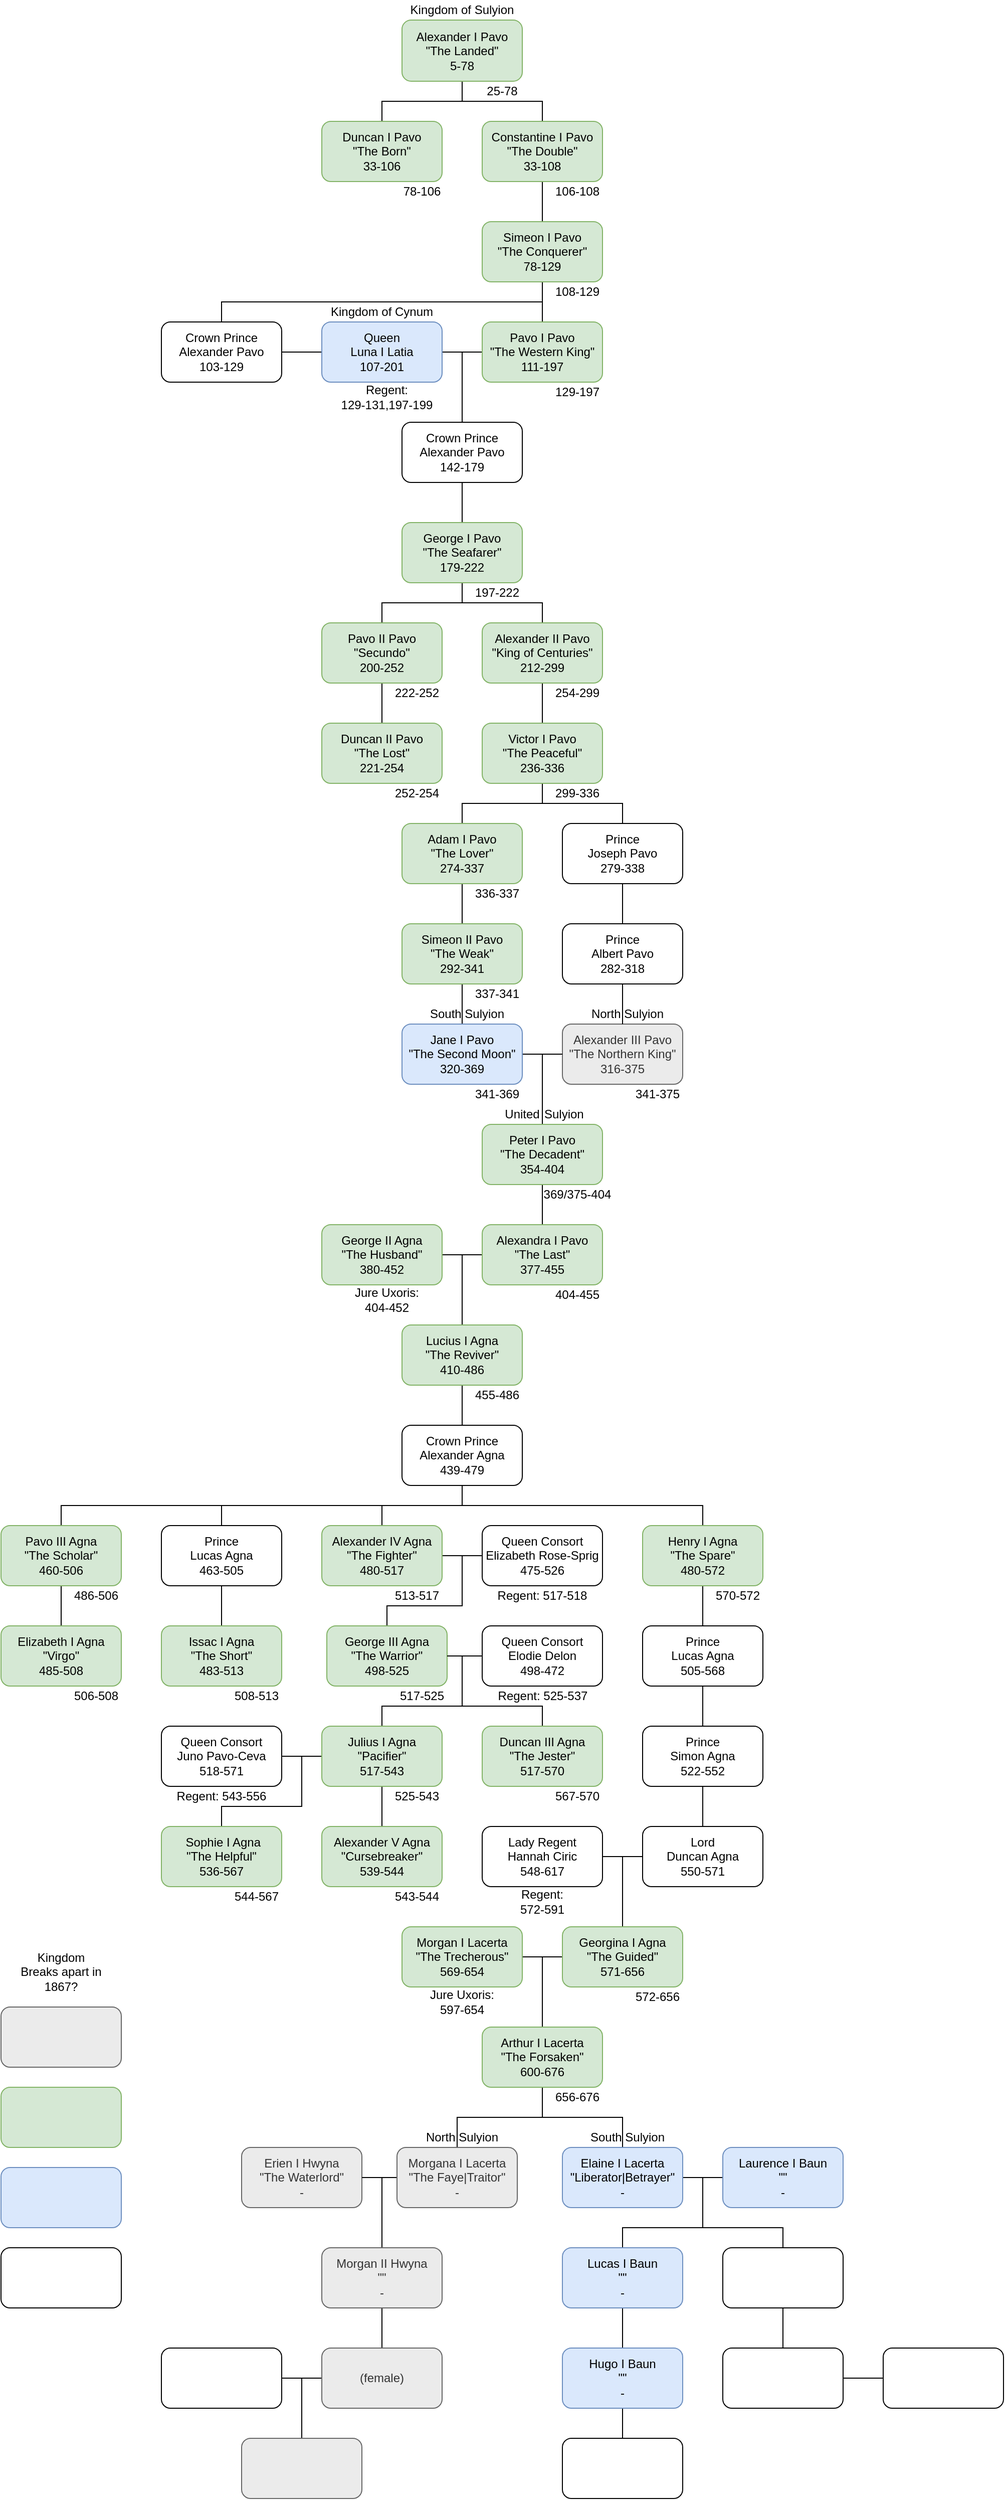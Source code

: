 <mxfile version="20.8.10" type="device"><diagram id="zyraeVjW2Bd-Q2xlx6y6" name="Page-1"><mxGraphModel dx="875" dy="524" grid="1" gridSize="10" guides="1" tooltips="1" connect="1" arrows="1" fold="1" page="1" pageScale="1" pageWidth="850" pageHeight="1100" math="0" shadow="0"><root><mxCell id="0"/><mxCell id="1" parent="0"/><mxCell id="Yns52e4Zez9bQJnsiGdB-12" style="edgeStyle=orthogonalEdgeStyle;rounded=0;orthogonalLoop=1;jettySize=auto;html=1;exitX=0.5;exitY=1;exitDx=0;exitDy=0;entryX=0.5;entryY=0;entryDx=0;entryDy=0;fontSize=10;endArrow=none;endFill=0;" parent="1" source="Yns52e4Zez9bQJnsiGdB-1" target="Yns52e4Zez9bQJnsiGdB-6" edge="1"><mxGeometry relative="1" as="geometry"/></mxCell><mxCell id="Yns52e4Zez9bQJnsiGdB-13" style="edgeStyle=orthogonalEdgeStyle;rounded=0;orthogonalLoop=1;jettySize=auto;html=1;fontSize=10;endArrow=none;endFill=0;" parent="1" source="Yns52e4Zez9bQJnsiGdB-1" target="Yns52e4Zez9bQJnsiGdB-8" edge="1"><mxGeometry relative="1" as="geometry"/></mxCell><mxCell id="Yns52e4Zez9bQJnsiGdB-1" value="Alexander I Pavo&lt;br&gt;&quot;The Landed&quot;&lt;br&gt;5-78" style="rounded=1;whiteSpace=wrap;html=1;fillColor=#d5e8d4;strokeColor=#82b366;" parent="1" vertex="1"><mxGeometry x="400" y="39" width="120" height="61" as="geometry"/></mxCell><mxCell id="Yns52e4Zez9bQJnsiGdB-2" value="&lt;br&gt;&lt;br&gt;" style="rounded=1;whiteSpace=wrap;html=1;fillColor=#dae8fc;strokeColor=#6c8ebf;" parent="1" vertex="1"><mxGeometry y="2180" width="120" height="60" as="geometry"/></mxCell><mxCell id="Yns52e4Zez9bQJnsiGdB-3" value="Erien I Hwyna&lt;br&gt;&quot;The Waterlord&quot;&lt;br&gt;-" style="rounded=1;whiteSpace=wrap;html=1;fillColor=#EBEBEB;strokeColor=#666666;fontColor=#333333;" parent="1" vertex="1"><mxGeometry x="240" y="2160" width="120" height="60" as="geometry"/></mxCell><mxCell id="Yns52e4Zez9bQJnsiGdB-4" value="Kingdom of Sulyion" style="text;html=1;strokeColor=none;fillColor=none;align=center;verticalAlign=middle;whiteSpace=wrap;rounded=0;" parent="1" vertex="1"><mxGeometry x="405" y="19" width="110" height="20" as="geometry"/></mxCell><mxCell id="Yns52e4Zez9bQJnsiGdB-5" value="25-78" style="text;html=1;strokeColor=none;fillColor=none;align=center;verticalAlign=middle;whiteSpace=wrap;rounded=0;" parent="1" vertex="1"><mxGeometry x="480" y="100" width="40" height="20" as="geometry"/></mxCell><mxCell id="Yns52e4Zez9bQJnsiGdB-6" value="Duncan I Pavo&lt;br&gt;&quot;The Born&quot;&lt;br&gt;33-106" style="rounded=1;whiteSpace=wrap;html=1;fillColor=#d5e8d4;strokeColor=#82b366;" parent="1" vertex="1"><mxGeometry x="320" y="140" width="120" height="60" as="geometry"/></mxCell><mxCell id="Yns52e4Zez9bQJnsiGdB-7" value="Kingdom Breaks apart in 1867?" style="text;html=1;strokeColor=none;fillColor=none;align=center;verticalAlign=middle;whiteSpace=wrap;rounded=0;" parent="1" vertex="1"><mxGeometry x="15" y="1960" width="90" height="50" as="geometry"/></mxCell><mxCell id="Yns52e4Zez9bQJnsiGdB-17" style="edgeStyle=orthogonalEdgeStyle;rounded=0;orthogonalLoop=1;jettySize=auto;html=1;entryX=0.5;entryY=0;entryDx=0;entryDy=0;fontSize=10;endArrow=none;endFill=0;" parent="1" source="Yns52e4Zez9bQJnsiGdB-8" target="Yns52e4Zez9bQJnsiGdB-16" edge="1"><mxGeometry relative="1" as="geometry"/></mxCell><mxCell id="Yns52e4Zez9bQJnsiGdB-8" value="Constantine I Pavo&lt;br&gt;&quot;The Double&quot;&lt;br&gt;33-108" style="rounded=1;whiteSpace=wrap;html=1;fillColor=#d5e8d4;strokeColor=#82b366;" parent="1" vertex="1"><mxGeometry x="480" y="140" width="120" height="60" as="geometry"/></mxCell><mxCell id="Yns52e4Zez9bQJnsiGdB-14" value="78-106" style="text;html=1;strokeColor=none;fillColor=none;align=center;verticalAlign=middle;whiteSpace=wrap;rounded=0;" parent="1" vertex="1"><mxGeometry x="400" y="200" width="40" height="20" as="geometry"/></mxCell><mxCell id="Yns52e4Zez9bQJnsiGdB-20" style="edgeStyle=orthogonalEdgeStyle;rounded=0;orthogonalLoop=1;jettySize=auto;html=1;entryX=0.5;entryY=0;entryDx=0;entryDy=0;fontSize=10;endArrow=none;endFill=0;" parent="1" source="Yns52e4Zez9bQJnsiGdB-16" target="Yns52e4Zez9bQJnsiGdB-19" edge="1"><mxGeometry relative="1" as="geometry"/></mxCell><mxCell id="Yns52e4Zez9bQJnsiGdB-22" style="edgeStyle=orthogonalEdgeStyle;rounded=0;orthogonalLoop=1;jettySize=auto;html=1;entryX=0.5;entryY=0;entryDx=0;entryDy=0;fontSize=10;endArrow=none;endFill=0;exitX=0.5;exitY=1;exitDx=0;exitDy=0;startArrow=none;" parent="1" source="Yns52e4Zez9bQJnsiGdB-16" target="Yns52e4Zez9bQJnsiGdB-21" edge="1"><mxGeometry relative="1" as="geometry"><Array as="points"><mxPoint x="540" y="320"/><mxPoint x="220" y="320"/></Array></mxGeometry></mxCell><mxCell id="Yns52e4Zez9bQJnsiGdB-16" value="Simeon I Pavo&lt;br&gt;&quot;The Conquerer&quot;&lt;br&gt;78-129" style="rounded=1;whiteSpace=wrap;html=1;fillColor=#d5e8d4;strokeColor=#82b366;" parent="1" vertex="1"><mxGeometry x="480" y="240" width="120" height="60" as="geometry"/></mxCell><mxCell id="Yns52e4Zez9bQJnsiGdB-18" value="106-108" style="text;html=1;strokeColor=none;fillColor=none;align=center;verticalAlign=middle;whiteSpace=wrap;rounded=0;" parent="1" vertex="1"><mxGeometry x="550" y="200" width="50" height="20" as="geometry"/></mxCell><mxCell id="Yns52e4Zez9bQJnsiGdB-25" style="edgeStyle=orthogonalEdgeStyle;rounded=0;orthogonalLoop=1;jettySize=auto;html=1;fontSize=12;endArrow=none;endFill=0;" parent="1" source="Yns52e4Zez9bQJnsiGdB-19" target="Yns52e4Zez9bQJnsiGdB-23" edge="1"><mxGeometry relative="1" as="geometry"/></mxCell><mxCell id="Yns52e4Zez9bQJnsiGdB-34" style="edgeStyle=orthogonalEdgeStyle;rounded=0;orthogonalLoop=1;jettySize=auto;html=1;fontSize=12;endArrow=none;endFill=0;" parent="1" source="Yns52e4Zez9bQJnsiGdB-19" target="Yns52e4Zez9bQJnsiGdB-32" edge="1"><mxGeometry relative="1" as="geometry"><Array as="points"><mxPoint x="460" y="370"/></Array></mxGeometry></mxCell><mxCell id="Yns52e4Zez9bQJnsiGdB-19" value="Pavo I Pavo&lt;br&gt;&quot;The Western King&quot;&lt;br&gt;111-197" style="rounded=1;whiteSpace=wrap;html=1;fillColor=#d5e8d4;strokeColor=#82b366;" parent="1" vertex="1"><mxGeometry x="480" y="340" width="120" height="60" as="geometry"/></mxCell><mxCell id="Yns52e4Zez9bQJnsiGdB-24" style="edgeStyle=orthogonalEdgeStyle;rounded=0;orthogonalLoop=1;jettySize=auto;html=1;entryX=0;entryY=0.5;entryDx=0;entryDy=0;fontSize=12;endArrow=none;endFill=0;" parent="1" source="Yns52e4Zez9bQJnsiGdB-21" target="Yns52e4Zez9bQJnsiGdB-23" edge="1"><mxGeometry relative="1" as="geometry"/></mxCell><mxCell id="Yns52e4Zez9bQJnsiGdB-21" value="&lt;font style=&quot;font-size: 12px;&quot;&gt;Crown Prince&lt;br&gt;Alexander Pavo&lt;br&gt;103-129&lt;/font&gt;" style="rounded=1;whiteSpace=wrap;html=1;fontSize=10;" parent="1" vertex="1"><mxGeometry x="160" y="340" width="120" height="60" as="geometry"/></mxCell><mxCell id="Yns52e4Zez9bQJnsiGdB-23" value="&lt;font style=&quot;font-size: 12px;&quot;&gt;Queen&lt;br&gt;Luna I Latia&lt;br&gt;107-201&lt;/font&gt;" style="rounded=1;whiteSpace=wrap;html=1;fontSize=10;fillColor=#dae8fc;strokeColor=#6c8ebf;" parent="1" vertex="1"><mxGeometry x="320" y="340" width="120" height="60" as="geometry"/></mxCell><mxCell id="Yns52e4Zez9bQJnsiGdB-27" value="Kingdom of Cynum" style="text;html=1;strokeColor=none;fillColor=none;align=center;verticalAlign=middle;whiteSpace=wrap;rounded=0;" parent="1" vertex="1"><mxGeometry x="325" y="320" width="110" height="20" as="geometry"/></mxCell><mxCell id="Yns52e4Zez9bQJnsiGdB-29" value="108-129" style="text;html=1;strokeColor=none;fillColor=none;align=center;verticalAlign=middle;whiteSpace=wrap;rounded=0;" parent="1" vertex="1"><mxGeometry x="550" y="300" width="50" height="20" as="geometry"/></mxCell><mxCell id="Yns52e4Zez9bQJnsiGdB-36" value="" style="edgeStyle=orthogonalEdgeStyle;rounded=0;orthogonalLoop=1;jettySize=auto;html=1;fontSize=12;endArrow=none;endFill=0;" parent="1" source="Yns52e4Zez9bQJnsiGdB-32" target="Yns52e4Zez9bQJnsiGdB-33" edge="1"><mxGeometry relative="1" as="geometry"/></mxCell><mxCell id="Yns52e4Zez9bQJnsiGdB-32" value="&lt;font style=&quot;font-size: 12px;&quot;&gt;Crown Prince&lt;br&gt;Alexander Pavo&lt;br&gt;142-179&lt;/font&gt;" style="rounded=1;whiteSpace=wrap;html=1;fontSize=10;" parent="1" vertex="1"><mxGeometry x="400" y="440" width="120" height="60" as="geometry"/></mxCell><mxCell id="Yns52e4Zez9bQJnsiGdB-39" style="edgeStyle=orthogonalEdgeStyle;rounded=0;orthogonalLoop=1;jettySize=auto;html=1;entryX=0.5;entryY=0;entryDx=0;entryDy=0;fontSize=12;endArrow=none;endFill=0;" parent="1" source="Yns52e4Zez9bQJnsiGdB-33" target="Yns52e4Zez9bQJnsiGdB-38" edge="1"><mxGeometry relative="1" as="geometry"/></mxCell><mxCell id="Yns52e4Zez9bQJnsiGdB-43" style="edgeStyle=orthogonalEdgeStyle;rounded=0;orthogonalLoop=1;jettySize=auto;html=1;entryX=0.5;entryY=0;entryDx=0;entryDy=0;fontSize=12;endArrow=none;endFill=0;" parent="1" source="Yns52e4Zez9bQJnsiGdB-33" target="Yns52e4Zez9bQJnsiGdB-40" edge="1"><mxGeometry relative="1" as="geometry"/></mxCell><mxCell id="Yns52e4Zez9bQJnsiGdB-33" value="George I Pavo&lt;br&gt;&quot;The Seafarer&quot;&lt;br&gt;179-222" style="rounded=1;whiteSpace=wrap;html=1;fillColor=#d5e8d4;strokeColor=#82b366;" parent="1" vertex="1"><mxGeometry x="400" y="540" width="120" height="60" as="geometry"/></mxCell><mxCell id="Yns52e4Zez9bQJnsiGdB-35" value="129-197" style="text;html=1;strokeColor=none;fillColor=none;align=center;verticalAlign=middle;whiteSpace=wrap;rounded=0;" parent="1" vertex="1"><mxGeometry x="550" y="400" width="50" height="20" as="geometry"/></mxCell><mxCell id="Yns52e4Zez9bQJnsiGdB-37" value="Regent:&lt;br&gt;129-131,197-199" style="text;html=1;strokeColor=none;fillColor=none;align=center;verticalAlign=middle;whiteSpace=wrap;rounded=0;fontSize=12;" parent="1" vertex="1"><mxGeometry x="335" y="400" width="100" height="30" as="geometry"/></mxCell><mxCell id="Yns52e4Zez9bQJnsiGdB-42" style="edgeStyle=orthogonalEdgeStyle;rounded=0;orthogonalLoop=1;jettySize=auto;html=1;entryX=0.5;entryY=0;entryDx=0;entryDy=0;fontSize=12;endArrow=none;endFill=0;" parent="1" source="Yns52e4Zez9bQJnsiGdB-38" target="Yns52e4Zez9bQJnsiGdB-41" edge="1"><mxGeometry relative="1" as="geometry"/></mxCell><mxCell id="Yns52e4Zez9bQJnsiGdB-38" value="Pavo II Pavo&lt;br&gt;&quot;Secundo&quot;&lt;br&gt;200-252" style="rounded=1;whiteSpace=wrap;html=1;fillColor=#d5e8d4;strokeColor=#82b366;" parent="1" vertex="1"><mxGeometry x="320" y="640" width="120" height="60" as="geometry"/></mxCell><mxCell id="Yns52e4Zez9bQJnsiGdB-47" style="edgeStyle=orthogonalEdgeStyle;rounded=0;orthogonalLoop=1;jettySize=auto;html=1;entryX=0.5;entryY=0;entryDx=0;entryDy=0;fontSize=12;endArrow=none;endFill=0;" parent="1" source="Yns52e4Zez9bQJnsiGdB-40" target="Yns52e4Zez9bQJnsiGdB-46" edge="1"><mxGeometry relative="1" as="geometry"/></mxCell><mxCell id="Yns52e4Zez9bQJnsiGdB-40" value="Alexander II Pavo&lt;br&gt;&quot;King of Centuries&quot;&lt;br&gt;212-299" style="rounded=1;whiteSpace=wrap;html=1;fillColor=#d5e8d4;strokeColor=#82b366;" parent="1" vertex="1"><mxGeometry x="480" y="640" width="120" height="60" as="geometry"/></mxCell><mxCell id="Yns52e4Zez9bQJnsiGdB-41" value="Duncan II Pavo&lt;br&gt;&quot;The Lost&quot;&lt;br&gt;221-254" style="rounded=1;whiteSpace=wrap;html=1;fillColor=#d5e8d4;strokeColor=#82b366;" parent="1" vertex="1"><mxGeometry x="320" y="740" width="120" height="60" as="geometry"/></mxCell><mxCell id="Yns52e4Zez9bQJnsiGdB-44" value="197-222" style="text;html=1;strokeColor=none;fillColor=none;align=center;verticalAlign=middle;whiteSpace=wrap;rounded=0;" parent="1" vertex="1"><mxGeometry x="470" y="600" width="50" height="20" as="geometry"/></mxCell><mxCell id="1V0PkYinogMniD-irILl-4" style="edgeStyle=orthogonalEdgeStyle;rounded=0;orthogonalLoop=1;jettySize=auto;html=1;endArrow=none;endFill=0;" parent="1" source="Yns52e4Zez9bQJnsiGdB-46" target="1V0PkYinogMniD-irILl-2" edge="1"><mxGeometry relative="1" as="geometry"><Array as="points"><mxPoint x="540" y="820"/><mxPoint x="460" y="820"/></Array></mxGeometry></mxCell><mxCell id="1V0PkYinogMniD-irILl-5" style="edgeStyle=orthogonalEdgeStyle;rounded=0;orthogonalLoop=1;jettySize=auto;html=1;entryX=0.5;entryY=0;entryDx=0;entryDy=0;endArrow=none;endFill=0;" parent="1" source="Yns52e4Zez9bQJnsiGdB-46" target="1V0PkYinogMniD-irILl-3" edge="1"><mxGeometry relative="1" as="geometry"/></mxCell><mxCell id="Yns52e4Zez9bQJnsiGdB-46" value="Victor I Pavo&lt;br&gt;&quot;The Peaceful&quot;&lt;br&gt;236-336" style="rounded=1;whiteSpace=wrap;html=1;fillColor=#d5e8d4;strokeColor=#82b366;" parent="1" vertex="1"><mxGeometry x="480" y="740" width="120" height="60" as="geometry"/></mxCell><mxCell id="Yns52e4Zez9bQJnsiGdB-48" value="222-252" style="text;html=1;strokeColor=none;fillColor=none;align=center;verticalAlign=middle;whiteSpace=wrap;rounded=0;" parent="1" vertex="1"><mxGeometry x="390" y="700" width="50" height="20" as="geometry"/></mxCell><mxCell id="Yns52e4Zez9bQJnsiGdB-49" value="252-254" style="text;html=1;strokeColor=none;fillColor=none;align=center;verticalAlign=middle;whiteSpace=wrap;rounded=0;" parent="1" vertex="1"><mxGeometry x="390" y="800" width="50" height="20" as="geometry"/></mxCell><mxCell id="Yns52e4Zez9bQJnsiGdB-50" value="254-299" style="text;html=1;strokeColor=none;fillColor=none;align=center;verticalAlign=middle;whiteSpace=wrap;rounded=0;" parent="1" vertex="1"><mxGeometry x="550" y="700" width="50" height="20" as="geometry"/></mxCell><mxCell id="Yns52e4Zez9bQJnsiGdB-51" value="299-336" style="text;html=1;strokeColor=none;fillColor=none;align=center;verticalAlign=middle;whiteSpace=wrap;rounded=0;" parent="1" vertex="1"><mxGeometry x="550" y="800" width="50" height="20" as="geometry"/></mxCell><mxCell id="1V0PkYinogMniD-irILl-10" style="edgeStyle=orthogonalEdgeStyle;rounded=0;orthogonalLoop=1;jettySize=auto;html=1;entryX=0.5;entryY=0;entryDx=0;entryDy=0;endArrow=none;endFill=0;" parent="1" source="1V0PkYinogMniD-irILl-2" target="1V0PkYinogMniD-irILl-6" edge="1"><mxGeometry relative="1" as="geometry"/></mxCell><mxCell id="1V0PkYinogMniD-irILl-2" value="Adam I Pavo&lt;br&gt;&quot;The Lover&quot;&lt;br&gt;274-337" style="rounded=1;whiteSpace=wrap;html=1;fillColor=#d5e8d4;strokeColor=#82b366;" parent="1" vertex="1"><mxGeometry x="400" y="840" width="120" height="60" as="geometry"/></mxCell><mxCell id="1V0PkYinogMniD-irILl-12" style="edgeStyle=orthogonalEdgeStyle;rounded=0;orthogonalLoop=1;jettySize=auto;html=1;entryX=0.5;entryY=0;entryDx=0;entryDy=0;endArrow=none;endFill=0;" parent="1" source="1V0PkYinogMniD-irILl-3" target="1V0PkYinogMniD-irILl-8" edge="1"><mxGeometry relative="1" as="geometry"/></mxCell><mxCell id="1V0PkYinogMniD-irILl-3" value="Prince&lt;br&gt;Joseph Pavo&lt;br&gt;279-338" style="rounded=1;whiteSpace=wrap;html=1;" parent="1" vertex="1"><mxGeometry x="560" y="840" width="120" height="60" as="geometry"/></mxCell><mxCell id="1V0PkYinogMniD-irILl-11" style="edgeStyle=orthogonalEdgeStyle;rounded=0;orthogonalLoop=1;jettySize=auto;html=1;entryX=0.5;entryY=0;entryDx=0;entryDy=0;endArrow=none;endFill=0;" parent="1" source="1V0PkYinogMniD-irILl-6" target="1V0PkYinogMniD-irILl-9" edge="1"><mxGeometry relative="1" as="geometry"/></mxCell><mxCell id="1V0PkYinogMniD-irILl-6" value="Simeon II Pavo&lt;br&gt;&quot;The Weak&quot;&lt;br&gt;292-341" style="rounded=1;whiteSpace=wrap;html=1;fillColor=#d5e8d4;strokeColor=#82b366;" parent="1" vertex="1"><mxGeometry x="400" y="940" width="120" height="60" as="geometry"/></mxCell><mxCell id="1V0PkYinogMniD-irILl-24" style="edgeStyle=orthogonalEdgeStyle;rounded=0;orthogonalLoop=1;jettySize=auto;html=1;entryX=0.5;entryY=0;entryDx=0;entryDy=0;endArrow=none;endFill=0;" parent="1" source="1V0PkYinogMniD-irILl-7" target="1V0PkYinogMniD-irILl-18" edge="1"><mxGeometry relative="1" as="geometry"><Array as="points"><mxPoint x="540" y="1070"/></Array></mxGeometry></mxCell><mxCell id="1V0PkYinogMniD-irILl-7" value="Alexander III Pavo&lt;br&gt;&quot;The Northern King&quot;&lt;br&gt;316-375" style="rounded=1;whiteSpace=wrap;html=1;fillColor=#EBEBEB;strokeColor=#666666;fontColor=#333333;" parent="1" vertex="1"><mxGeometry x="560" y="1040" width="120" height="60" as="geometry"/></mxCell><mxCell id="1V0PkYinogMniD-irILl-13" style="edgeStyle=orthogonalEdgeStyle;rounded=0;orthogonalLoop=1;jettySize=auto;html=1;entryX=0.5;entryY=0;entryDx=0;entryDy=0;endArrow=none;endFill=0;" parent="1" source="1V0PkYinogMniD-irILl-8" target="1V0PkYinogMniD-irILl-7" edge="1"><mxGeometry relative="1" as="geometry"/></mxCell><mxCell id="1V0PkYinogMniD-irILl-8" value="Prince&lt;br&gt;Albert Pavo&lt;br&gt;282-318" style="rounded=1;whiteSpace=wrap;html=1;" parent="1" vertex="1"><mxGeometry x="560" y="940" width="120" height="60" as="geometry"/></mxCell><mxCell id="1V0PkYinogMniD-irILl-14" style="edgeStyle=orthogonalEdgeStyle;rounded=0;orthogonalLoop=1;jettySize=auto;html=1;entryX=0;entryY=0.5;entryDx=0;entryDy=0;endArrow=none;endFill=0;" parent="1" source="1V0PkYinogMniD-irILl-9" target="1V0PkYinogMniD-irILl-7" edge="1"><mxGeometry relative="1" as="geometry"/></mxCell><mxCell id="1V0PkYinogMniD-irILl-9" value="Jane I Pavo&lt;br&gt;&quot;The Second Moon&quot;&lt;br&gt;320-369" style="rounded=1;whiteSpace=wrap;html=1;fillColor=#dae8fc;strokeColor=#6c8ebf;" parent="1" vertex="1"><mxGeometry x="400" y="1040" width="120" height="60" as="geometry"/></mxCell><mxCell id="1V0PkYinogMniD-irILl-15" value="North Sulyion" style="text;html=1;strokeColor=none;fillColor=none;align=center;verticalAlign=middle;whiteSpace=wrap;rounded=0;" parent="1" vertex="1"><mxGeometry x="570" y="1020" width="110" height="20" as="geometry"/></mxCell><mxCell id="1V0PkYinogMniD-irILl-17" value="South Sulyion" style="text;html=1;strokeColor=none;fillColor=none;align=center;verticalAlign=middle;whiteSpace=wrap;rounded=0;" parent="1" vertex="1"><mxGeometry x="410" y="1020" width="110" height="20" as="geometry"/></mxCell><mxCell id="1V0PkYinogMniD-irILl-31" style="edgeStyle=orthogonalEdgeStyle;rounded=0;orthogonalLoop=1;jettySize=auto;html=1;entryX=0.5;entryY=0;entryDx=0;entryDy=0;endArrow=none;endFill=0;" parent="1" source="1V0PkYinogMniD-irILl-18" target="1V0PkYinogMniD-irILl-29" edge="1"><mxGeometry relative="1" as="geometry"/></mxCell><mxCell id="1V0PkYinogMniD-irILl-18" value="Peter I Pavo&lt;br&gt;&quot;The Decadent&quot;&lt;br&gt;354-404" style="rounded=1;whiteSpace=wrap;html=1;fillColor=#d5e8d4;strokeColor=#82b366;" parent="1" vertex="1"><mxGeometry x="480" y="1140" width="120" height="60" as="geometry"/></mxCell><mxCell id="1V0PkYinogMniD-irILl-23" value="&lt;br&gt;&lt;br&gt;" style="rounded=1;whiteSpace=wrap;html=1;" parent="1" vertex="1"><mxGeometry y="2260" width="120" height="60" as="geometry"/></mxCell><mxCell id="1V0PkYinogMniD-irILl-25" value="&amp;nbsp;Sulyion" style="text;html=1;strokeColor=none;fillColor=none;align=center;verticalAlign=middle;whiteSpace=wrap;rounded=0;movable=1;resizable=1;rotatable=1;deletable=1;editable=1;connectable=1;points=[[0,0,0,0,0],[0,0.25,0,0,0],[0,0.5,0,0,0],[0,0.75,0,0,0],[0,1,0,0,0],[0.25,0,0,0,0],[0.25,1,0,0,0],[0.47,0,0,0,0],[0.47,1,0,0,0],[0.75,0,0,0,0],[0.75,1,0,0,0],[1,0,0,0,0],[1,0.25,0,0,0],[1,0.5,0,0,0],[1,0.75,0,0,0],[1,1,0,0,0]];" parent="1" vertex="1"><mxGeometry x="540" y="1120" width="40" height="20" as="geometry"/></mxCell><mxCell id="1V0PkYinogMniD-irILl-27" value="United" style="text;html=1;strokeColor=none;fillColor=none;align=center;verticalAlign=middle;whiteSpace=wrap;rounded=0;movable=1;resizable=1;rotatable=1;deletable=1;editable=1;connectable=1;points=[[0,0,0,0,0],[0,0.25,0,0,0],[0,0.5,0,0,0],[0,0.75,0,0,0],[0,1,0,0,0],[0.25,0,0,0,0],[0.25,1,0,0,0],[0.47,0,0,0,0],[0.47,1,0,0,0],[0.75,0,0,0,0],[0.75,1,0,0,0],[1,0,0,0,0],[1,0.25,0,0,0],[1,0.5,0,0,0],[1,0.75,0,0,0],[1,1,0,0,0]];" parent="1" vertex="1"><mxGeometry x="500" y="1120" width="40" height="20" as="geometry"/></mxCell><mxCell id="1V0PkYinogMniD-irILl-28" value="336-337" style="text;html=1;strokeColor=none;fillColor=none;align=center;verticalAlign=middle;whiteSpace=wrap;rounded=0;" parent="1" vertex="1"><mxGeometry x="470" y="900" width="50" height="20" as="geometry"/></mxCell><mxCell id="1V0PkYinogMniD-irILl-33" style="edgeStyle=orthogonalEdgeStyle;rounded=0;orthogonalLoop=1;jettySize=auto;html=1;entryX=1;entryY=0.5;entryDx=0;entryDy=0;endArrow=none;endFill=0;" parent="1" source="1V0PkYinogMniD-irILl-29" target="1V0PkYinogMniD-irILl-32" edge="1"><mxGeometry relative="1" as="geometry"/></mxCell><mxCell id="1V0PkYinogMniD-irILl-39" style="edgeStyle=orthogonalEdgeStyle;rounded=0;orthogonalLoop=1;jettySize=auto;html=1;entryX=0.5;entryY=0;entryDx=0;entryDy=0;endArrow=none;endFill=0;" parent="1" source="1V0PkYinogMniD-irILl-29" target="1V0PkYinogMniD-irILl-38" edge="1"><mxGeometry relative="1" as="geometry"><Array as="points"><mxPoint x="460" y="1270"/></Array></mxGeometry></mxCell><mxCell id="1V0PkYinogMniD-irILl-29" value="Alexandra I Pavo&lt;br&gt;&quot;The Last&quot;&lt;br&gt;377-455" style="rounded=1;whiteSpace=wrap;html=1;fillColor=#d5e8d4;strokeColor=#82b366;" parent="1" vertex="1"><mxGeometry x="480" y="1240" width="120" height="60" as="geometry"/></mxCell><mxCell id="1V0PkYinogMniD-irILl-32" value="George II Agna&lt;br&gt;&quot;The Husband&quot;&lt;br&gt;380-452" style="rounded=1;whiteSpace=wrap;html=1;fillColor=#d5e8d4;strokeColor=#82b366;" parent="1" vertex="1"><mxGeometry x="320" y="1240" width="120" height="60" as="geometry"/></mxCell><mxCell id="1V0PkYinogMniD-irILl-34" value="337-341" style="text;html=1;strokeColor=none;fillColor=none;align=center;verticalAlign=middle;whiteSpace=wrap;rounded=0;" parent="1" vertex="1"><mxGeometry x="470" y="1000" width="50" height="20" as="geometry"/></mxCell><mxCell id="1V0PkYinogMniD-irILl-35" value="341-369" style="text;html=1;strokeColor=none;fillColor=none;align=center;verticalAlign=middle;whiteSpace=wrap;rounded=0;" parent="1" vertex="1"><mxGeometry x="470" y="1100" width="50" height="20" as="geometry"/></mxCell><mxCell id="1V0PkYinogMniD-irILl-36" value="341-375" style="text;html=1;strokeColor=none;fillColor=none;align=center;verticalAlign=middle;whiteSpace=wrap;rounded=0;" parent="1" vertex="1"><mxGeometry x="630" y="1100" width="50" height="20" as="geometry"/></mxCell><mxCell id="1V0PkYinogMniD-irILl-37" value="369/375-404" style="text;html=1;strokeColor=none;fillColor=none;align=center;verticalAlign=middle;whiteSpace=wrap;rounded=0;" parent="1" vertex="1"><mxGeometry x="540" y="1200" width="70" height="20" as="geometry"/></mxCell><mxCell id="j6bOyk4aHJez_X9jCBpq-2" style="edgeStyle=orthogonalEdgeStyle;rounded=0;orthogonalLoop=1;jettySize=auto;html=1;entryX=0.5;entryY=0;entryDx=0;entryDy=0;endArrow=none;endFill=0;" parent="1" source="1V0PkYinogMniD-irILl-38" target="j6bOyk4aHJez_X9jCBpq-1" edge="1"><mxGeometry relative="1" as="geometry"/></mxCell><mxCell id="1V0PkYinogMniD-irILl-38" value="Lucius I Agna&lt;br&gt;&quot;The Reviver&quot;&lt;br&gt;410-486" style="rounded=1;whiteSpace=wrap;html=1;fillColor=#d5e8d4;strokeColor=#82b366;" parent="1" vertex="1"><mxGeometry x="400" y="1340" width="120" height="60" as="geometry"/></mxCell><mxCell id="1V0PkYinogMniD-irILl-40" value="404-455" style="text;html=1;strokeColor=none;fillColor=none;align=center;verticalAlign=middle;whiteSpace=wrap;rounded=0;" parent="1" vertex="1"><mxGeometry x="550" y="1300" width="50" height="20" as="geometry"/></mxCell><mxCell id="1V0PkYinogMniD-irILl-41" value="Jure Uxoris:&lt;br&gt;404-452" style="text;html=1;strokeColor=none;fillColor=none;align=center;verticalAlign=middle;whiteSpace=wrap;rounded=0;" parent="1" vertex="1"><mxGeometry x="345" y="1300" width="80" height="30" as="geometry"/></mxCell><mxCell id="1V0PkYinogMniD-irILl-42" value="455-486" style="text;html=1;strokeColor=none;fillColor=none;align=center;verticalAlign=middle;whiteSpace=wrap;rounded=0;" parent="1" vertex="1"><mxGeometry x="470" y="1400" width="50" height="20" as="geometry"/></mxCell><mxCell id="j6bOyk4aHJez_X9jCBpq-4" style="edgeStyle=orthogonalEdgeStyle;rounded=0;orthogonalLoop=1;jettySize=auto;html=1;entryX=0.5;entryY=0;entryDx=0;entryDy=0;endArrow=none;endFill=0;" parent="1" source="j6bOyk4aHJez_X9jCBpq-1" target="j6bOyk4aHJez_X9jCBpq-3" edge="1"><mxGeometry relative="1" as="geometry"><Array as="points"><mxPoint x="460" y="1520"/><mxPoint x="60" y="1520"/></Array></mxGeometry></mxCell><mxCell id="j6bOyk4aHJez_X9jCBpq-8" style="edgeStyle=orthogonalEdgeStyle;rounded=0;orthogonalLoop=1;jettySize=auto;html=1;entryX=0.5;entryY=0;entryDx=0;entryDy=0;endArrow=none;endFill=0;" parent="1" source="j6bOyk4aHJez_X9jCBpq-1" target="j6bOyk4aHJez_X9jCBpq-7" edge="1"><mxGeometry relative="1" as="geometry"><Array as="points"><mxPoint x="460" y="1520"/><mxPoint x="220" y="1520"/></Array></mxGeometry></mxCell><mxCell id="j6bOyk4aHJez_X9jCBpq-14" style="edgeStyle=orthogonalEdgeStyle;rounded=0;orthogonalLoop=1;jettySize=auto;html=1;endArrow=none;endFill=0;" parent="1" source="j6bOyk4aHJez_X9jCBpq-1" target="j6bOyk4aHJez_X9jCBpq-12" edge="1"><mxGeometry relative="1" as="geometry"/></mxCell><mxCell id="j6bOyk4aHJez_X9jCBpq-15" style="edgeStyle=orthogonalEdgeStyle;rounded=0;orthogonalLoop=1;jettySize=auto;html=1;endArrow=none;endFill=0;" parent="1" source="j6bOyk4aHJez_X9jCBpq-1" target="j6bOyk4aHJez_X9jCBpq-13" edge="1"><mxGeometry relative="1" as="geometry"><Array as="points"><mxPoint x="460" y="1520"/><mxPoint x="700" y="1520"/></Array></mxGeometry></mxCell><mxCell id="j6bOyk4aHJez_X9jCBpq-1" value="Crown Prince&lt;br&gt;Alexander Agna&lt;br&gt;439-479" style="rounded=1;whiteSpace=wrap;html=1;" parent="1" vertex="1"><mxGeometry x="400" y="1440" width="120" height="60" as="geometry"/></mxCell><mxCell id="j6bOyk4aHJez_X9jCBpq-6" style="edgeStyle=orthogonalEdgeStyle;rounded=0;orthogonalLoop=1;jettySize=auto;html=1;entryX=0.5;entryY=0;entryDx=0;entryDy=0;endArrow=none;endFill=0;" parent="1" source="j6bOyk4aHJez_X9jCBpq-3" target="j6bOyk4aHJez_X9jCBpq-5" edge="1"><mxGeometry relative="1" as="geometry"/></mxCell><mxCell id="j6bOyk4aHJez_X9jCBpq-3" value="Pavo III Agna&lt;br&gt;&quot;The Scholar&quot;&lt;br&gt;460-506" style="rounded=1;whiteSpace=wrap;html=1;fillColor=#d5e8d4;strokeColor=#82b366;" parent="1" vertex="1"><mxGeometry y="1540" width="120" height="60" as="geometry"/></mxCell><mxCell id="j6bOyk4aHJez_X9jCBpq-5" value="Elizabeth I Agna&lt;br&gt;&quot;Virgo&quot;&lt;br&gt;485-508" style="rounded=1;whiteSpace=wrap;html=1;fillColor=#d5e8d4;strokeColor=#82b366;" parent="1" vertex="1"><mxGeometry y="1640" width="120" height="60" as="geometry"/></mxCell><mxCell id="j6bOyk4aHJez_X9jCBpq-10" style="edgeStyle=orthogonalEdgeStyle;rounded=0;orthogonalLoop=1;jettySize=auto;html=1;endArrow=none;endFill=0;" parent="1" source="j6bOyk4aHJez_X9jCBpq-7" target="j6bOyk4aHJez_X9jCBpq-9" edge="1"><mxGeometry relative="1" as="geometry"/></mxCell><mxCell id="j6bOyk4aHJez_X9jCBpq-7" value="Prince&lt;br&gt;Lucas Agna&lt;br&gt;463-505" style="rounded=1;whiteSpace=wrap;html=1;" parent="1" vertex="1"><mxGeometry x="160" y="1540" width="120" height="60" as="geometry"/></mxCell><mxCell id="j6bOyk4aHJez_X9jCBpq-9" value="Issac I Agna&lt;br&gt;&quot;The Short&quot;&lt;br&gt;483-513" style="rounded=1;whiteSpace=wrap;html=1;fillColor=#d5e8d4;strokeColor=#82b366;" parent="1" vertex="1"><mxGeometry x="160" y="1640" width="120" height="60" as="geometry"/></mxCell><mxCell id="j6bOyk4aHJez_X9jCBpq-17" style="edgeStyle=orthogonalEdgeStyle;rounded=0;orthogonalLoop=1;jettySize=auto;html=1;entryX=0.5;entryY=0;entryDx=0;entryDy=0;endArrow=none;endFill=0;" parent="1" source="j6bOyk4aHJez_X9jCBpq-12" target="j6bOyk4aHJez_X9jCBpq-16" edge="1"><mxGeometry relative="1" as="geometry"><Array as="points"><mxPoint x="460" y="1570"/><mxPoint x="460" y="1620"/><mxPoint x="385" y="1620"/></Array></mxGeometry></mxCell><mxCell id="j6bOyk4aHJez_X9jCBpq-33" style="edgeStyle=orthogonalEdgeStyle;rounded=0;orthogonalLoop=1;jettySize=auto;html=1;entryX=0;entryY=0.5;entryDx=0;entryDy=0;endArrow=none;endFill=0;" parent="1" source="j6bOyk4aHJez_X9jCBpq-12" target="j6bOyk4aHJez_X9jCBpq-32" edge="1"><mxGeometry relative="1" as="geometry"/></mxCell><mxCell id="j6bOyk4aHJez_X9jCBpq-12" value="Alexander IV Agna&lt;br&gt;&quot;The Fighter&quot;&lt;br&gt;480-517" style="rounded=1;whiteSpace=wrap;html=1;fillColor=#d5e8d4;strokeColor=#82b366;" parent="1" vertex="1"><mxGeometry x="320" y="1540" width="120" height="60" as="geometry"/></mxCell><mxCell id="j6bOyk4aHJez_X9jCBpq-29" style="edgeStyle=orthogonalEdgeStyle;rounded=0;orthogonalLoop=1;jettySize=auto;html=1;entryX=0.5;entryY=0;entryDx=0;entryDy=0;endArrow=none;endFill=0;" parent="1" source="j6bOyk4aHJez_X9jCBpq-13" target="j6bOyk4aHJez_X9jCBpq-26" edge="1"><mxGeometry relative="1" as="geometry"/></mxCell><mxCell id="j6bOyk4aHJez_X9jCBpq-13" value="Henry I Agna&lt;br&gt;&quot;The Spare&quot;&lt;br&gt;480-572" style="rounded=1;whiteSpace=wrap;html=1;fillColor=#d5e8d4;strokeColor=#82b366;" parent="1" vertex="1"><mxGeometry x="640" y="1540" width="120" height="60" as="geometry"/></mxCell><mxCell id="j6bOyk4aHJez_X9jCBpq-22" style="edgeStyle=orthogonalEdgeStyle;rounded=0;orthogonalLoop=1;jettySize=auto;html=1;entryX=0.5;entryY=0;entryDx=0;entryDy=0;endArrow=none;endFill=0;" parent="1" source="j6bOyk4aHJez_X9jCBpq-16" target="j6bOyk4aHJez_X9jCBpq-18" edge="1"><mxGeometry relative="1" as="geometry"><Array as="points"><mxPoint x="460" y="1670"/><mxPoint x="460" y="1720"/><mxPoint x="380" y="1720"/></Array></mxGeometry></mxCell><mxCell id="j6bOyk4aHJez_X9jCBpq-23" style="edgeStyle=orthogonalEdgeStyle;rounded=0;orthogonalLoop=1;jettySize=auto;html=1;entryX=0.5;entryY=0;entryDx=0;entryDy=0;endArrow=none;endFill=0;" parent="1" source="j6bOyk4aHJez_X9jCBpq-16" target="j6bOyk4aHJez_X9jCBpq-19" edge="1"><mxGeometry relative="1" as="geometry"><Array as="points"><mxPoint x="460" y="1670"/><mxPoint x="460" y="1720"/><mxPoint x="540" y="1720"/></Array></mxGeometry></mxCell><mxCell id="j6bOyk4aHJez_X9jCBpq-16" value="George III Agna&lt;br&gt;&quot;The Warrior&quot;&lt;br&gt;498-525" style="rounded=1;whiteSpace=wrap;html=1;fillColor=#d5e8d4;strokeColor=#82b366;" parent="1" vertex="1"><mxGeometry x="325" y="1640" width="120" height="60" as="geometry"/></mxCell><mxCell id="j6bOyk4aHJez_X9jCBpq-24" style="edgeStyle=orthogonalEdgeStyle;rounded=0;orthogonalLoop=1;jettySize=auto;html=1;entryX=0.5;entryY=0;entryDx=0;entryDy=0;endArrow=none;endFill=0;" parent="1" source="j6bOyk4aHJez_X9jCBpq-18" target="j6bOyk4aHJez_X9jCBpq-21" edge="1"><mxGeometry relative="1" as="geometry"><Array as="points"><mxPoint x="380" y="1810"/><mxPoint x="380" y="1810"/></Array></mxGeometry></mxCell><mxCell id="j6bOyk4aHJez_X9jCBpq-25" style="edgeStyle=orthogonalEdgeStyle;rounded=0;orthogonalLoop=1;jettySize=auto;html=1;entryX=0.5;entryY=0;entryDx=0;entryDy=0;endArrow=none;endFill=0;" parent="1" source="j6bOyk4aHJez_X9jCBpq-18" target="j6bOyk4aHJez_X9jCBpq-20" edge="1"><mxGeometry relative="1" as="geometry"><Array as="points"><mxPoint x="300" y="1770"/><mxPoint x="300" y="1820"/><mxPoint x="220" y="1820"/></Array></mxGeometry></mxCell><mxCell id="j6bOyk4aHJez_X9jCBpq-40" style="edgeStyle=orthogonalEdgeStyle;rounded=0;orthogonalLoop=1;jettySize=auto;html=1;entryX=1;entryY=0.5;entryDx=0;entryDy=0;endArrow=none;endFill=0;" parent="1" source="j6bOyk4aHJez_X9jCBpq-18" target="j6bOyk4aHJez_X9jCBpq-39" edge="1"><mxGeometry relative="1" as="geometry"/></mxCell><mxCell id="j6bOyk4aHJez_X9jCBpq-18" value="Julius I Agna&lt;br&gt;&quot;Pacifier&quot;&lt;br&gt;517-543" style="rounded=1;whiteSpace=wrap;html=1;fillColor=#d5e8d4;strokeColor=#82b366;" parent="1" vertex="1"><mxGeometry x="320" y="1740" width="120" height="60" as="geometry"/></mxCell><mxCell id="j6bOyk4aHJez_X9jCBpq-19" value="Duncan III Agna&lt;br&gt;&quot;The Jester&quot;&lt;br&gt;517-570" style="rounded=1;whiteSpace=wrap;html=1;fillColor=#d5e8d4;strokeColor=#82b366;" parent="1" vertex="1"><mxGeometry x="480" y="1740" width="120" height="60" as="geometry"/></mxCell><mxCell id="j6bOyk4aHJez_X9jCBpq-20" value="&amp;nbsp;Sophie I Agna&lt;br&gt;&quot;The Helpful&quot;&lt;br&gt;536-567" style="rounded=1;whiteSpace=wrap;html=1;fillColor=#d5e8d4;strokeColor=#82b366;" parent="1" vertex="1"><mxGeometry x="160" y="1840" width="120" height="60" as="geometry"/></mxCell><mxCell id="j6bOyk4aHJez_X9jCBpq-21" value="Alexander V Agna&lt;br&gt;&quot;Cursebreaker&quot;&lt;br&gt;539-544" style="rounded=1;whiteSpace=wrap;html=1;fillColor=#d5e8d4;strokeColor=#82b366;" parent="1" vertex="1"><mxGeometry x="320" y="1840" width="120" height="60" as="geometry"/></mxCell><mxCell id="j6bOyk4aHJez_X9jCBpq-30" style="edgeStyle=orthogonalEdgeStyle;rounded=0;orthogonalLoop=1;jettySize=auto;html=1;entryX=0.5;entryY=0;entryDx=0;entryDy=0;endArrow=none;endFill=0;" parent="1" source="j6bOyk4aHJez_X9jCBpq-26" target="j6bOyk4aHJez_X9jCBpq-27" edge="1"><mxGeometry relative="1" as="geometry"/></mxCell><mxCell id="j6bOyk4aHJez_X9jCBpq-26" value="Prince&lt;br&gt;Lucas Agna&lt;br&gt;505-568" style="rounded=1;whiteSpace=wrap;html=1;" parent="1" vertex="1"><mxGeometry x="640" y="1640" width="120" height="60" as="geometry"/></mxCell><mxCell id="j6bOyk4aHJez_X9jCBpq-31" style="edgeStyle=orthogonalEdgeStyle;rounded=0;orthogonalLoop=1;jettySize=auto;html=1;entryX=0.5;entryY=0;entryDx=0;entryDy=0;endArrow=none;endFill=0;" parent="1" source="j6bOyk4aHJez_X9jCBpq-27" target="j6bOyk4aHJez_X9jCBpq-28" edge="1"><mxGeometry relative="1" as="geometry"/></mxCell><mxCell id="j6bOyk4aHJez_X9jCBpq-27" value="Prince&lt;br&gt;Simon Agna&lt;br&gt;522-552" style="rounded=1;whiteSpace=wrap;html=1;" parent="1" vertex="1"><mxGeometry x="640" y="1740" width="120" height="60" as="geometry"/></mxCell><mxCell id="j6bOyk4aHJez_X9jCBpq-46" style="edgeStyle=orthogonalEdgeStyle;rounded=0;orthogonalLoop=1;jettySize=auto;html=1;entryX=0.5;entryY=0;entryDx=0;entryDy=0;endArrow=none;endFill=0;" parent="1" source="j6bOyk4aHJez_X9jCBpq-28" target="j6bOyk4aHJez_X9jCBpq-45" edge="1"><mxGeometry relative="1" as="geometry"><Array as="points"><mxPoint x="620" y="1870"/></Array></mxGeometry></mxCell><mxCell id="j6bOyk4aHJez_X9jCBpq-58" style="edgeStyle=orthogonalEdgeStyle;rounded=0;orthogonalLoop=1;jettySize=auto;html=1;entryX=1;entryY=0.5;entryDx=0;entryDy=0;endArrow=none;endFill=0;" parent="1" source="j6bOyk4aHJez_X9jCBpq-28" target="j6bOyk4aHJez_X9jCBpq-57" edge="1"><mxGeometry relative="1" as="geometry"/></mxCell><mxCell id="j6bOyk4aHJez_X9jCBpq-28" value="Lord&lt;br&gt;Duncan Agna&lt;br&gt;550-571" style="rounded=1;whiteSpace=wrap;html=1;" parent="1" vertex="1"><mxGeometry x="640" y="1840" width="120" height="60" as="geometry"/></mxCell><mxCell id="j6bOyk4aHJez_X9jCBpq-32" value="Queen Consort&lt;br&gt;Elizabeth Rose-Sprig&lt;br&gt;475-526" style="rounded=1;whiteSpace=wrap;html=1;" parent="1" vertex="1"><mxGeometry x="480" y="1540" width="120" height="60" as="geometry"/></mxCell><mxCell id="j6bOyk4aHJez_X9jCBpq-36" value="486-506" style="text;html=1;strokeColor=none;fillColor=none;align=center;verticalAlign=middle;whiteSpace=wrap;rounded=0;" parent="1" vertex="1"><mxGeometry x="70" y="1600" width="50" height="20" as="geometry"/></mxCell><mxCell id="j6bOyk4aHJez_X9jCBpq-37" value="506-508" style="text;html=1;strokeColor=none;fillColor=none;align=center;verticalAlign=middle;whiteSpace=wrap;rounded=0;" parent="1" vertex="1"><mxGeometry x="70" y="1700" width="50" height="20" as="geometry"/></mxCell><mxCell id="j6bOyk4aHJez_X9jCBpq-38" value="508-513" style="text;html=1;strokeColor=none;fillColor=none;align=center;verticalAlign=middle;whiteSpace=wrap;rounded=0;" parent="1" vertex="1"><mxGeometry x="230" y="1700" width="50" height="20" as="geometry"/></mxCell><mxCell id="j6bOyk4aHJez_X9jCBpq-39" value="Queen Consort&lt;br&gt;Juno Pavo-Ceva&lt;br&gt;518-571" style="rounded=1;whiteSpace=wrap;html=1;" parent="1" vertex="1"><mxGeometry x="160" y="1740" width="120" height="60" as="geometry"/></mxCell><mxCell id="j6bOyk4aHJez_X9jCBpq-41" value="513-517" style="text;html=1;strokeColor=none;fillColor=none;align=center;verticalAlign=middle;whiteSpace=wrap;rounded=0;" parent="1" vertex="1"><mxGeometry x="390" y="1600" width="50" height="20" as="geometry"/></mxCell><mxCell id="j6bOyk4aHJez_X9jCBpq-42" value="517-525" style="text;html=1;strokeColor=none;fillColor=none;align=center;verticalAlign=middle;whiteSpace=wrap;rounded=0;" parent="1" vertex="1"><mxGeometry x="395" y="1700" width="50" height="20" as="geometry"/></mxCell><mxCell id="j6bOyk4aHJez_X9jCBpq-43" value="525-543" style="text;html=1;strokeColor=none;fillColor=none;align=center;verticalAlign=middle;whiteSpace=wrap;rounded=0;" parent="1" vertex="1"><mxGeometry x="390" y="1800" width="50" height="20" as="geometry"/></mxCell><mxCell id="j6bOyk4aHJez_X9jCBpq-44" value="543-544" style="text;html=1;strokeColor=none;fillColor=none;align=center;verticalAlign=middle;whiteSpace=wrap;rounded=0;" parent="1" vertex="1"><mxGeometry x="390" y="1900" width="50" height="20" as="geometry"/></mxCell><mxCell id="j6bOyk4aHJez_X9jCBpq-49" style="edgeStyle=orthogonalEdgeStyle;rounded=0;orthogonalLoop=1;jettySize=auto;html=1;entryX=1;entryY=0.5;entryDx=0;entryDy=0;endArrow=none;endFill=0;" parent="1" source="j6bOyk4aHJez_X9jCBpq-45" target="j6bOyk4aHJez_X9jCBpq-48" edge="1"><mxGeometry relative="1" as="geometry"/></mxCell><mxCell id="j6bOyk4aHJez_X9jCBpq-51" style="edgeStyle=orthogonalEdgeStyle;rounded=0;orthogonalLoop=1;jettySize=auto;html=1;entryX=0.5;entryY=0;entryDx=0;entryDy=0;endArrow=none;endFill=0;" parent="1" source="j6bOyk4aHJez_X9jCBpq-45" target="j6bOyk4aHJez_X9jCBpq-50" edge="1"><mxGeometry relative="1" as="geometry"><Array as="points"><mxPoint x="540" y="1970"/></Array></mxGeometry></mxCell><mxCell id="j6bOyk4aHJez_X9jCBpq-45" value="Georgina I Agna&lt;br&gt;&quot;The Guided&quot;&lt;br&gt;571-656" style="rounded=1;whiteSpace=wrap;html=1;fillColor=#d5e8d4;strokeColor=#82b366;" parent="1" vertex="1"><mxGeometry x="560" y="1940" width="120" height="60" as="geometry"/></mxCell><mxCell id="j6bOyk4aHJez_X9jCBpq-47" value="544-567" style="text;html=1;strokeColor=none;fillColor=none;align=center;verticalAlign=middle;whiteSpace=wrap;rounded=0;" parent="1" vertex="1"><mxGeometry x="230" y="1900" width="50" height="20" as="geometry"/></mxCell><mxCell id="j6bOyk4aHJez_X9jCBpq-48" value="Morgan I Lacerta&lt;br&gt;&quot;The Trecherous&quot;&lt;br&gt;569-654" style="rounded=1;whiteSpace=wrap;html=1;fillColor=#d5e8d4;strokeColor=#82b366;" parent="1" vertex="1"><mxGeometry x="400" y="1940" width="120" height="60" as="geometry"/></mxCell><mxCell id="mQI-sssElqceSiJEg0yy-8" style="edgeStyle=orthogonalEdgeStyle;rounded=0;orthogonalLoop=1;jettySize=auto;html=1;entryX=0.5;entryY=0;entryDx=0;entryDy=0;endArrow=none;endFill=0;" parent="1" source="j6bOyk4aHJez_X9jCBpq-50" target="mQI-sssElqceSiJEg0yy-5" edge="1"><mxGeometry relative="1" as="geometry"/></mxCell><mxCell id="mQI-sssElqceSiJEg0yy-9" style="edgeStyle=orthogonalEdgeStyle;rounded=0;orthogonalLoop=1;jettySize=auto;html=1;endArrow=none;endFill=0;" parent="1" source="j6bOyk4aHJez_X9jCBpq-50" target="mQI-sssElqceSiJEg0yy-6" edge="1"><mxGeometry relative="1" as="geometry"/></mxCell><mxCell id="j6bOyk4aHJez_X9jCBpq-50" value="Arthur I Lacerta&lt;br&gt;&quot;The Forsaken&quot;&lt;br&gt;600-676" style="rounded=1;whiteSpace=wrap;html=1;fillColor=#d5e8d4;strokeColor=#82b366;" parent="1" vertex="1"><mxGeometry x="480" y="2040" width="120" height="60" as="geometry"/></mxCell><mxCell id="j6bOyk4aHJez_X9jCBpq-52" value="567-570" style="text;html=1;strokeColor=none;fillColor=none;align=center;verticalAlign=middle;whiteSpace=wrap;rounded=0;" parent="1" vertex="1"><mxGeometry x="550" y="1800" width="50" height="20" as="geometry"/></mxCell><mxCell id="j6bOyk4aHJez_X9jCBpq-53" value="570-572" style="text;html=1;strokeColor=none;fillColor=none;align=center;verticalAlign=middle;whiteSpace=wrap;rounded=0;" parent="1" vertex="1"><mxGeometry x="710" y="1600" width="50" height="20" as="geometry"/></mxCell><mxCell id="j6bOyk4aHJez_X9jCBpq-54" value="572-656" style="text;html=1;strokeColor=none;fillColor=none;align=center;verticalAlign=middle;whiteSpace=wrap;rounded=0;" parent="1" vertex="1"><mxGeometry x="630" y="2000" width="50" height="20" as="geometry"/></mxCell><mxCell id="j6bOyk4aHJez_X9jCBpq-55" value="Regent: 517-518" style="text;html=1;strokeColor=none;fillColor=none;align=center;verticalAlign=middle;whiteSpace=wrap;rounded=0;fontSize=12;" parent="1" vertex="1"><mxGeometry x="490" y="1595" width="100" height="30" as="geometry"/></mxCell><mxCell id="j6bOyk4aHJez_X9jCBpq-56" value="Regent: 543-556" style="text;html=1;strokeColor=none;fillColor=none;align=center;verticalAlign=middle;whiteSpace=wrap;rounded=0;fontSize=12;" parent="1" vertex="1"><mxGeometry x="170" y="1795" width="100" height="30" as="geometry"/></mxCell><mxCell id="j6bOyk4aHJez_X9jCBpq-57" value="Lady Regent&lt;br&gt;Hannah Ciric&lt;br&gt;548-617" style="rounded=1;whiteSpace=wrap;html=1;" parent="1" vertex="1"><mxGeometry x="480" y="1840" width="120" height="60" as="geometry"/></mxCell><mxCell id="j6bOyk4aHJez_X9jCBpq-59" value="Jure Uxoris:&lt;br&gt;597-654" style="text;html=1;strokeColor=none;fillColor=none;align=center;verticalAlign=middle;whiteSpace=wrap;rounded=0;" parent="1" vertex="1"><mxGeometry x="420" y="2000" width="80" height="30" as="geometry"/></mxCell><mxCell id="j6bOyk4aHJez_X9jCBpq-60" value="656-676" style="text;html=1;strokeColor=none;fillColor=none;align=center;verticalAlign=middle;whiteSpace=wrap;rounded=0;" parent="1" vertex="1"><mxGeometry x="550" y="2100" width="50" height="20" as="geometry"/></mxCell><mxCell id="mQI-sssElqceSiJEg0yy-1" value="Regent:&lt;br&gt;572-591" style="text;html=1;strokeColor=none;fillColor=none;align=center;verticalAlign=middle;whiteSpace=wrap;rounded=0;fontSize=12;" parent="1" vertex="1"><mxGeometry x="510" y="1900" width="60" height="30" as="geometry"/></mxCell><mxCell id="mQI-sssElqceSiJEg0yy-2" value="" style="rounded=1;whiteSpace=wrap;html=1;fillColor=#d5e8d4;strokeColor=#82b366;" parent="1" vertex="1"><mxGeometry y="2100" width="120" height="60" as="geometry"/></mxCell><mxCell id="mQI-sssElqceSiJEg0yy-10" style="edgeStyle=orthogonalEdgeStyle;rounded=0;orthogonalLoop=1;jettySize=auto;html=1;endArrow=none;endFill=0;entryX=1;entryY=0.5;entryDx=0;entryDy=0;" parent="1" source="mQI-sssElqceSiJEg0yy-5" target="Yns52e4Zez9bQJnsiGdB-3" edge="1"><mxGeometry relative="1" as="geometry"><mxPoint x="360" y="2190" as="targetPoint"/></mxGeometry></mxCell><mxCell id="mQI-sssElqceSiJEg0yy-16" style="edgeStyle=orthogonalEdgeStyle;rounded=0;orthogonalLoop=1;jettySize=auto;html=1;entryX=0.5;entryY=0;entryDx=0;entryDy=0;endArrow=none;endFill=0;" parent="1" source="mQI-sssElqceSiJEg0yy-5" target="mQI-sssElqceSiJEg0yy-14" edge="1"><mxGeometry relative="1" as="geometry"><Array as="points"><mxPoint x="380" y="2190"/></Array></mxGeometry></mxCell><mxCell id="mQI-sssElqceSiJEg0yy-5" value="Morgana I Lacerta&lt;br&gt;&quot;The Faye|Traitor&quot;&lt;br&gt;-" style="rounded=1;whiteSpace=wrap;html=1;fillColor=#EBEBEB;strokeColor=#666666;fontColor=#333333;" parent="1" vertex="1"><mxGeometry x="395" y="2160" width="120" height="60" as="geometry"/></mxCell><mxCell id="mQI-sssElqceSiJEg0yy-11" style="edgeStyle=orthogonalEdgeStyle;rounded=0;orthogonalLoop=1;jettySize=auto;html=1;entryX=0;entryY=0.5;entryDx=0;entryDy=0;endArrow=none;endFill=0;" parent="1" source="mQI-sssElqceSiJEg0yy-6" target="mQI-sssElqceSiJEg0yy-7" edge="1"><mxGeometry relative="1" as="geometry"/></mxCell><mxCell id="mQI-sssElqceSiJEg0yy-17" style="edgeStyle=orthogonalEdgeStyle;rounded=0;orthogonalLoop=1;jettySize=auto;html=1;entryX=0.5;entryY=0;entryDx=0;entryDy=0;endArrow=none;endFill=0;" parent="1" source="mQI-sssElqceSiJEg0yy-6" target="mQI-sssElqceSiJEg0yy-15" edge="1"><mxGeometry relative="1" as="geometry"><Array as="points"><mxPoint x="700" y="2190"/><mxPoint x="700" y="2240"/><mxPoint x="620" y="2240"/></Array></mxGeometry></mxCell><mxCell id="mQI-sssElqceSiJEg0yy-6" value="Elaine I Lacerta&lt;br&gt;&quot;Liberator|Betrayer&quot;&lt;br&gt;-" style="rounded=1;whiteSpace=wrap;html=1;fillColor=#dae8fc;strokeColor=#6c8ebf;" parent="1" vertex="1"><mxGeometry x="560" y="2160" width="120" height="60" as="geometry"/></mxCell><mxCell id="kEfupODciWh_bFiOn-4N-6" value="" style="edgeStyle=orthogonalEdgeStyle;rounded=0;orthogonalLoop=1;jettySize=auto;html=1;endArrow=none;endFill=0;" edge="1" parent="1" source="mQI-sssElqceSiJEg0yy-7" target="kEfupODciWh_bFiOn-4N-5"><mxGeometry relative="1" as="geometry"><Array as="points"><mxPoint x="700" y="2190"/><mxPoint x="700" y="2240"/><mxPoint x="780" y="2240"/></Array></mxGeometry></mxCell><mxCell id="mQI-sssElqceSiJEg0yy-7" value="Laurence I Baun&lt;br&gt;&quot;&quot;&lt;br&gt;-" style="rounded=1;whiteSpace=wrap;html=1;fillColor=#dae8fc;strokeColor=#6c8ebf;" parent="1" vertex="1"><mxGeometry x="720" y="2160" width="120" height="60" as="geometry"/></mxCell><mxCell id="mQI-sssElqceSiJEg0yy-12" value="North Sulyion" style="text;html=1;strokeColor=none;fillColor=none;align=center;verticalAlign=middle;whiteSpace=wrap;rounded=0;" parent="1" vertex="1"><mxGeometry x="405" y="2140" width="110" height="20" as="geometry"/></mxCell><mxCell id="mQI-sssElqceSiJEg0yy-13" value="South Sulyion" style="text;html=1;strokeColor=none;fillColor=none;align=center;verticalAlign=middle;whiteSpace=wrap;rounded=0;" parent="1" vertex="1"><mxGeometry x="570" y="2140" width="110" height="20" as="geometry"/></mxCell><mxCell id="mQI-sssElqceSiJEg0yy-22" style="edgeStyle=orthogonalEdgeStyle;rounded=0;orthogonalLoop=1;jettySize=auto;html=1;entryX=0.5;entryY=0;entryDx=0;entryDy=0;endArrow=none;endFill=0;" parent="1" source="mQI-sssElqceSiJEg0yy-14" target="mQI-sssElqceSiJEg0yy-21" edge="1"><mxGeometry relative="1" as="geometry"/></mxCell><mxCell id="mQI-sssElqceSiJEg0yy-14" value="Morgan II Hwyna&lt;br&gt;&quot;&quot;&lt;br&gt;-" style="rounded=1;whiteSpace=wrap;html=1;fillColor=#EBEBEB;strokeColor=#666666;fontColor=#333333;" parent="1" vertex="1"><mxGeometry x="320" y="2260" width="120" height="60" as="geometry"/></mxCell><mxCell id="kEfupODciWh_bFiOn-4N-8" value="" style="edgeStyle=orthogonalEdgeStyle;rounded=0;orthogonalLoop=1;jettySize=auto;html=1;endArrow=none;endFill=0;" edge="1" parent="1" source="mQI-sssElqceSiJEg0yy-15" target="kEfupODciWh_bFiOn-4N-7"><mxGeometry relative="1" as="geometry"/></mxCell><mxCell id="mQI-sssElqceSiJEg0yy-15" value="Lucas I Baun&lt;br&gt;&quot;&quot;&lt;br&gt;-" style="rounded=1;whiteSpace=wrap;html=1;fillColor=#dae8fc;strokeColor=#6c8ebf;" parent="1" vertex="1"><mxGeometry x="560" y="2260" width="120" height="60" as="geometry"/></mxCell><mxCell id="mQI-sssElqceSiJEg0yy-18" value="&lt;br&gt;&lt;br&gt;" style="rounded=1;whiteSpace=wrap;html=1;fillColor=#EBEBEB;strokeColor=#666666;fontColor=#333333;" parent="1" vertex="1"><mxGeometry y="2020" width="120" height="60" as="geometry"/></mxCell><mxCell id="mQI-sssElqceSiJEg0yy-19" value="&lt;br&gt;&lt;br&gt;" style="rounded=1;whiteSpace=wrap;html=1;" parent="1" vertex="1"><mxGeometry x="160" y="2360" width="120" height="60" as="geometry"/></mxCell><mxCell id="mQI-sssElqceSiJEg0yy-20" value="" style="endArrow=none;html=1;rounded=0;exitX=1;exitY=0.5;exitDx=0;exitDy=0;entryX=0;entryY=0.5;entryDx=0;entryDy=0;" parent="1" source="mQI-sssElqceSiJEg0yy-19" target="mQI-sssElqceSiJEg0yy-21" edge="1"><mxGeometry width="50" height="50" relative="1" as="geometry"><mxPoint x="380" y="2320" as="sourcePoint"/><mxPoint x="320" y="2360" as="targetPoint"/></mxGeometry></mxCell><mxCell id="mQI-sssElqceSiJEg0yy-24" style="edgeStyle=orthogonalEdgeStyle;rounded=0;orthogonalLoop=1;jettySize=auto;html=1;entryX=0.5;entryY=0;entryDx=0;entryDy=0;endArrow=none;endFill=0;" parent="1" source="mQI-sssElqceSiJEg0yy-21" target="mQI-sssElqceSiJEg0yy-23" edge="1"><mxGeometry relative="1" as="geometry"><Array as="points"><mxPoint x="300" y="2390"/></Array></mxGeometry></mxCell><mxCell id="mQI-sssElqceSiJEg0yy-21" value="(female)" style="rounded=1;whiteSpace=wrap;html=1;fillColor=#EBEBEB;strokeColor=#666666;fontColor=#333333;" parent="1" vertex="1"><mxGeometry x="320" y="2360" width="120" height="60" as="geometry"/></mxCell><mxCell id="mQI-sssElqceSiJEg0yy-23" value="&lt;br&gt;&lt;br&gt;" style="rounded=1;whiteSpace=wrap;html=1;fillColor=#EBEBEB;strokeColor=#666666;fontColor=#333333;" parent="1" vertex="1"><mxGeometry x="240" y="2450" width="120" height="60" as="geometry"/></mxCell><mxCell id="kEfupODciWh_bFiOn-4N-1" value="Queen Consort&lt;br&gt;Elodie Delon&lt;br&gt;498-472" style="rounded=1;whiteSpace=wrap;html=1;" vertex="1" parent="1"><mxGeometry x="480" y="1640" width="120" height="60" as="geometry"/></mxCell><mxCell id="kEfupODciWh_bFiOn-4N-3" value="" style="endArrow=none;html=1;rounded=0;entryX=0;entryY=0.5;entryDx=0;entryDy=0;exitX=1;exitY=0.5;exitDx=0;exitDy=0;" edge="1" parent="1" source="j6bOyk4aHJez_X9jCBpq-16" target="kEfupODciWh_bFiOn-4N-1"><mxGeometry width="50" height="50" relative="1" as="geometry"><mxPoint x="490" y="1750" as="sourcePoint"/><mxPoint x="540" y="1700" as="targetPoint"/></mxGeometry></mxCell><mxCell id="kEfupODciWh_bFiOn-4N-4" value="Regent:&amp;nbsp;525-537" style="text;html=1;align=center;verticalAlign=middle;resizable=0;points=[];autosize=1;strokeColor=none;fillColor=none;" vertex="1" parent="1"><mxGeometry x="485" y="1695" width="110" height="30" as="geometry"/></mxCell><mxCell id="kEfupODciWh_bFiOn-4N-15" value="" style="edgeStyle=orthogonalEdgeStyle;rounded=0;orthogonalLoop=1;jettySize=auto;html=1;endArrow=none;endFill=0;" edge="1" parent="1" source="kEfupODciWh_bFiOn-4N-5" target="kEfupODciWh_bFiOn-4N-12"><mxGeometry relative="1" as="geometry"/></mxCell><mxCell id="kEfupODciWh_bFiOn-4N-5" value="" style="rounded=1;whiteSpace=wrap;html=1;" vertex="1" parent="1"><mxGeometry x="720" y="2260" width="120" height="60" as="geometry"/></mxCell><mxCell id="kEfupODciWh_bFiOn-4N-11" value="" style="edgeStyle=orthogonalEdgeStyle;rounded=0;orthogonalLoop=1;jettySize=auto;html=1;endArrow=none;endFill=0;" edge="1" parent="1" source="kEfupODciWh_bFiOn-4N-7" target="kEfupODciWh_bFiOn-4N-10"><mxGeometry relative="1" as="geometry"/></mxCell><mxCell id="kEfupODciWh_bFiOn-4N-7" value="Hugo I Baun&lt;br&gt;&quot;&quot;&lt;br&gt;-" style="rounded=1;whiteSpace=wrap;html=1;fillColor=#dae8fc;strokeColor=#6c8ebf;" vertex="1" parent="1"><mxGeometry x="560" y="2360" width="120" height="60" as="geometry"/></mxCell><mxCell id="kEfupODciWh_bFiOn-4N-10" value="" style="rounded=1;whiteSpace=wrap;html=1;" vertex="1" parent="1"><mxGeometry x="560" y="2450" width="120" height="60" as="geometry"/></mxCell><mxCell id="kEfupODciWh_bFiOn-4N-12" value="" style="rounded=1;whiteSpace=wrap;html=1;" vertex="1" parent="1"><mxGeometry x="720" y="2360" width="120" height="60" as="geometry"/></mxCell><mxCell id="kEfupODciWh_bFiOn-4N-16" value="" style="edgeStyle=orthogonalEdgeStyle;rounded=0;orthogonalLoop=1;jettySize=auto;html=1;endArrow=none;endFill=0;" edge="1" parent="1" source="kEfupODciWh_bFiOn-4N-13" target="kEfupODciWh_bFiOn-4N-12"><mxGeometry relative="1" as="geometry"/></mxCell><mxCell id="kEfupODciWh_bFiOn-4N-13" value="" style="rounded=1;whiteSpace=wrap;html=1;" vertex="1" parent="1"><mxGeometry x="880" y="2360" width="120" height="60" as="geometry"/></mxCell></root></mxGraphModel></diagram></mxfile>